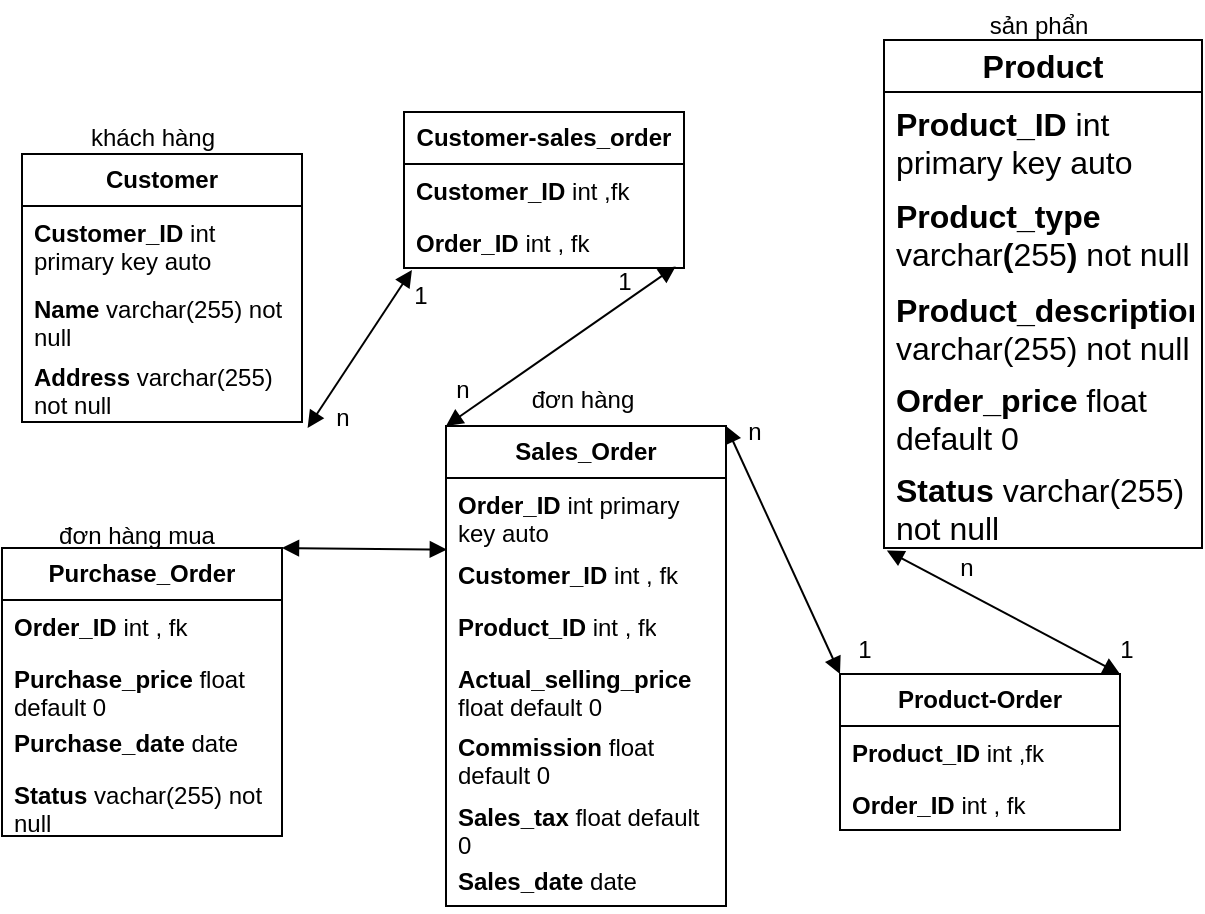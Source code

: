 <mxfile version="21.6.2" type="github">
  <diagram name="Trang-1" id="0ruJ7L7tMiI_ow8OvRCK">
    <mxGraphModel dx="1332" dy="661" grid="0" gridSize="10" guides="1" tooltips="1" connect="1" arrows="1" fold="1" page="0" pageScale="1" pageWidth="850" pageHeight="1100" math="0" shadow="0">
      <root>
        <mxCell id="0" />
        <mxCell id="1" parent="0" />
        <mxCell id="LV8KwwP7L7RR2j52ug8A-1" value="&lt;b&gt;Product&lt;/b&gt;" style="swimlane;fontStyle=0;childLayout=stackLayout;horizontal=1;startSize=26;fillColor=none;horizontalStack=0;resizeParent=1;resizeParentMax=0;resizeLast=0;collapsible=1;marginBottom=0;whiteSpace=wrap;html=1;fontSize=16;" parent="1" vertex="1">
          <mxGeometry x="289" y="174" width="159" height="254" as="geometry" />
        </mxCell>
        <mxCell id="LV8KwwP7L7RR2j52ug8A-2" value="&lt;b&gt;Product_ID&amp;nbsp;&lt;/b&gt;int primary key auto" style="text;strokeColor=none;fillColor=none;align=left;verticalAlign=top;spacingLeft=4;spacingRight=4;overflow=hidden;rotatable=0;points=[[0,0.5],[1,0.5]];portConstraint=eastwest;whiteSpace=wrap;html=1;fontSize=16;" parent="LV8KwwP7L7RR2j52ug8A-1" vertex="1">
          <mxGeometry y="26" width="159" height="46" as="geometry" />
        </mxCell>
        <mxCell id="LV8KwwP7L7RR2j52ug8A-3" value="&lt;b&gt;Product_type &lt;/b&gt;varchar&lt;b&gt;(&lt;/b&gt;255&lt;b&gt;) &lt;/b&gt;not null" style="text;strokeColor=none;fillColor=none;align=left;verticalAlign=top;spacingLeft=4;spacingRight=4;overflow=hidden;rotatable=0;points=[[0,0.5],[1,0.5]];portConstraint=eastwest;whiteSpace=wrap;html=1;fontSize=16;" parent="LV8KwwP7L7RR2j52ug8A-1" vertex="1">
          <mxGeometry y="72" width="159" height="47" as="geometry" />
        </mxCell>
        <mxCell id="LV8KwwP7L7RR2j52ug8A-4" value="&lt;b&gt;Product_description &lt;/b&gt;varchar(255) not null" style="text;strokeColor=none;fillColor=none;align=left;verticalAlign=top;spacingLeft=4;spacingRight=4;overflow=hidden;rotatable=0;points=[[0,0.5],[1,0.5]];portConstraint=eastwest;whiteSpace=wrap;html=1;fontSize=16;" parent="LV8KwwP7L7RR2j52ug8A-1" vertex="1">
          <mxGeometry y="119" width="159" height="45" as="geometry" />
        </mxCell>
        <mxCell id="LV8KwwP7L7RR2j52ug8A-9" value="&lt;b&gt;Order_price &lt;/b&gt;float default 0" style="text;strokeColor=none;fillColor=none;align=left;verticalAlign=top;spacingLeft=4;spacingRight=4;overflow=hidden;rotatable=0;points=[[0,0.5],[1,0.5]];portConstraint=eastwest;whiteSpace=wrap;html=1;fontSize=16;" parent="LV8KwwP7L7RR2j52ug8A-1" vertex="1">
          <mxGeometry y="164" width="159" height="45" as="geometry" />
        </mxCell>
        <mxCell id="LV8KwwP7L7RR2j52ug8A-10" value="&lt;b&gt;Status &lt;/b&gt;varchar(255) not null" style="text;strokeColor=none;fillColor=none;align=left;verticalAlign=top;spacingLeft=4;spacingRight=4;overflow=hidden;rotatable=0;points=[[0,0.5],[1,0.5]];portConstraint=eastwest;whiteSpace=wrap;html=1;fontSize=16;" parent="LV8KwwP7L7RR2j52ug8A-1" vertex="1">
          <mxGeometry y="209" width="159" height="45" as="geometry" />
        </mxCell>
        <mxCell id="LV8KwwP7L7RR2j52ug8A-11" value="&lt;b&gt;Customer&lt;/b&gt;" style="swimlane;fontStyle=0;childLayout=stackLayout;horizontal=1;startSize=26;fillColor=none;horizontalStack=0;resizeParent=1;resizeParentMax=0;resizeLast=0;collapsible=1;marginBottom=0;whiteSpace=wrap;html=1;" parent="1" vertex="1">
          <mxGeometry x="-142" y="231" width="140" height="134" as="geometry" />
        </mxCell>
        <mxCell id="LV8KwwP7L7RR2j52ug8A-12" value="&lt;b&gt;Customer_ID&amp;nbsp;&lt;/b&gt;int primary key auto&lt;br&gt;&lt;b&gt;&amp;nbsp;&lt;/b&gt;" style="text;strokeColor=none;fillColor=none;align=left;verticalAlign=top;spacingLeft=4;spacingRight=4;overflow=hidden;rotatable=0;points=[[0,0.5],[1,0.5]];portConstraint=eastwest;whiteSpace=wrap;html=1;" parent="LV8KwwP7L7RR2j52ug8A-11" vertex="1">
          <mxGeometry y="26" width="140" height="38" as="geometry" />
        </mxCell>
        <mxCell id="LV8KwwP7L7RR2j52ug8A-13" value="&lt;b&gt;Name &lt;/b&gt;varchar(255) not null" style="text;strokeColor=none;fillColor=none;align=left;verticalAlign=top;spacingLeft=4;spacingRight=4;overflow=hidden;rotatable=0;points=[[0,0.5],[1,0.5]];portConstraint=eastwest;whiteSpace=wrap;html=1;" parent="LV8KwwP7L7RR2j52ug8A-11" vertex="1">
          <mxGeometry y="64" width="140" height="34" as="geometry" />
        </mxCell>
        <mxCell id="LV8KwwP7L7RR2j52ug8A-14" value="&lt;b&gt;Address &lt;/b&gt;varchar(255) not null" style="text;strokeColor=none;fillColor=none;align=left;verticalAlign=top;spacingLeft=4;spacingRight=4;overflow=hidden;rotatable=0;points=[[0,0.5],[1,0.5]];portConstraint=eastwest;whiteSpace=wrap;html=1;" parent="LV8KwwP7L7RR2j52ug8A-11" vertex="1">
          <mxGeometry y="98" width="140" height="36" as="geometry" />
        </mxCell>
        <mxCell id="LV8KwwP7L7RR2j52ug8A-15" value="&lt;b&gt;Sales_Order&lt;/b&gt;" style="swimlane;fontStyle=0;childLayout=stackLayout;horizontal=1;startSize=26;fillColor=none;horizontalStack=0;resizeParent=1;resizeParentMax=0;resizeLast=0;collapsible=1;marginBottom=0;whiteSpace=wrap;html=1;" parent="1" vertex="1">
          <mxGeometry x="70" y="367" width="140" height="240" as="geometry" />
        </mxCell>
        <mxCell id="LV8KwwP7L7RR2j52ug8A-16" value="&lt;b&gt;Order_ID&amp;nbsp;&lt;/b&gt;int primary key auto" style="text;strokeColor=none;fillColor=none;align=left;verticalAlign=top;spacingLeft=4;spacingRight=4;overflow=hidden;rotatable=0;points=[[0,0.5],[1,0.5]];portConstraint=eastwest;whiteSpace=wrap;html=1;" parent="LV8KwwP7L7RR2j52ug8A-15" vertex="1">
          <mxGeometry y="26" width="140" height="35" as="geometry" />
        </mxCell>
        <mxCell id="LV8KwwP7L7RR2j52ug8A-17" value="&lt;b&gt;Customer_ID &lt;/b&gt;int , fk" style="text;strokeColor=none;fillColor=none;align=left;verticalAlign=top;spacingLeft=4;spacingRight=4;overflow=hidden;rotatable=0;points=[[0,0.5],[1,0.5]];portConstraint=eastwest;whiteSpace=wrap;html=1;" parent="LV8KwwP7L7RR2j52ug8A-15" vertex="1">
          <mxGeometry y="61" width="140" height="26" as="geometry" />
        </mxCell>
        <mxCell id="LV8KwwP7L7RR2j52ug8A-18" value="&lt;b&gt;Product_ID &lt;/b&gt;int , fk" style="text;strokeColor=none;fillColor=none;align=left;verticalAlign=top;spacingLeft=4;spacingRight=4;overflow=hidden;rotatable=0;points=[[0,0.5],[1,0.5]];portConstraint=eastwest;whiteSpace=wrap;html=1;" parent="LV8KwwP7L7RR2j52ug8A-15" vertex="1">
          <mxGeometry y="87" width="140" height="26" as="geometry" />
        </mxCell>
        <mxCell id="LV8KwwP7L7RR2j52ug8A-19" value="&lt;b&gt;Actual_selling_price &lt;/b&gt;float default 0" style="text;strokeColor=none;fillColor=none;align=left;verticalAlign=top;spacingLeft=4;spacingRight=4;overflow=hidden;rotatable=0;points=[[0,0.5],[1,0.5]];portConstraint=eastwest;whiteSpace=wrap;html=1;" parent="LV8KwwP7L7RR2j52ug8A-15" vertex="1">
          <mxGeometry y="113" width="140" height="34" as="geometry" />
        </mxCell>
        <mxCell id="LV8KwwP7L7RR2j52ug8A-20" value="&lt;b&gt;Commission &lt;/b&gt;float default 0" style="text;strokeColor=none;fillColor=none;align=left;verticalAlign=top;spacingLeft=4;spacingRight=4;overflow=hidden;rotatable=0;points=[[0,0.5],[1,0.5]];portConstraint=eastwest;whiteSpace=wrap;html=1;" parent="LV8KwwP7L7RR2j52ug8A-15" vertex="1">
          <mxGeometry y="147" width="140" height="35" as="geometry" />
        </mxCell>
        <mxCell id="LV8KwwP7L7RR2j52ug8A-21" value="&lt;b&gt;Sales_tax &lt;/b&gt;float default 0" style="text;strokeColor=none;fillColor=none;align=left;verticalAlign=top;spacingLeft=4;spacingRight=4;overflow=hidden;rotatable=0;points=[[0,0.5],[1,0.5]];portConstraint=eastwest;whiteSpace=wrap;html=1;" parent="LV8KwwP7L7RR2j52ug8A-15" vertex="1">
          <mxGeometry y="182" width="140" height="32" as="geometry" />
        </mxCell>
        <mxCell id="LV8KwwP7L7RR2j52ug8A-22" value="&lt;b&gt;Sales_date &lt;/b&gt;date" style="text;strokeColor=none;fillColor=none;align=left;verticalAlign=top;spacingLeft=4;spacingRight=4;overflow=hidden;rotatable=0;points=[[0,0.5],[1,0.5]];portConstraint=eastwest;whiteSpace=wrap;html=1;" parent="LV8KwwP7L7RR2j52ug8A-15" vertex="1">
          <mxGeometry y="214" width="140" height="26" as="geometry" />
        </mxCell>
        <mxCell id="LV8KwwP7L7RR2j52ug8A-23" value="sản phẩn" style="text;html=1;align=center;verticalAlign=middle;resizable=0;points=[];autosize=1;strokeColor=none;fillColor=none;" parent="1" vertex="1">
          <mxGeometry x="332" y="154" width="67" height="26" as="geometry" />
        </mxCell>
        <mxCell id="LV8KwwP7L7RR2j52ug8A-24" value="khách hàng" style="text;html=1;align=center;verticalAlign=middle;resizable=0;points=[];autosize=1;strokeColor=none;fillColor=none;" parent="1" vertex="1">
          <mxGeometry x="-117" y="210" width="80" height="26" as="geometry" />
        </mxCell>
        <mxCell id="LV8KwwP7L7RR2j52ug8A-26" value="" style="endArrow=block;startArrow=block;endFill=1;startFill=1;html=1;rounded=0;entryX=0.009;entryY=1.027;entryDx=0;entryDy=0;entryPerimeter=0;exitX=1;exitY=0;exitDx=0;exitDy=0;" parent="1" source="LV8KwwP7L7RR2j52ug8A-49" target="LV8KwwP7L7RR2j52ug8A-10" edge="1">
          <mxGeometry width="160" relative="1" as="geometry">
            <mxPoint x="71" y="370" as="sourcePoint" />
            <mxPoint x="231" y="370" as="targetPoint" />
          </mxGeometry>
        </mxCell>
        <mxCell id="LV8KwwP7L7RR2j52ug8A-27" value="" style="endArrow=block;startArrow=block;endFill=1;startFill=1;html=1;rounded=0;exitX=0.956;exitY=1.123;exitDx=0;exitDy=0;exitPerimeter=0;entryX=0;entryY=0;entryDx=0;entryDy=0;" parent="1" target="LV8KwwP7L7RR2j52ug8A-15" edge="1">
          <mxGeometry width="160" relative="1" as="geometry">
            <mxPoint x="184.84" y="287.198" as="sourcePoint" />
            <mxPoint x="231" y="370" as="targetPoint" />
          </mxGeometry>
        </mxCell>
        <mxCell id="LV8KwwP7L7RR2j52ug8A-28" value="&lt;b&gt;Purchase_Order&lt;/b&gt;" style="swimlane;fontStyle=0;childLayout=stackLayout;horizontal=1;startSize=26;fillColor=none;horizontalStack=0;resizeParent=1;resizeParentMax=0;resizeLast=0;collapsible=1;marginBottom=0;whiteSpace=wrap;html=1;" parent="1" vertex="1">
          <mxGeometry x="-152" y="428" width="140" height="144" as="geometry" />
        </mxCell>
        <mxCell id="LV8KwwP7L7RR2j52ug8A-29" value="&lt;b&gt;Order_ID &lt;/b&gt;int , fk" style="text;strokeColor=none;fillColor=none;align=left;verticalAlign=top;spacingLeft=4;spacingRight=4;overflow=hidden;rotatable=0;points=[[0,0.5],[1,0.5]];portConstraint=eastwest;whiteSpace=wrap;html=1;" parent="LV8KwwP7L7RR2j52ug8A-28" vertex="1">
          <mxGeometry y="26" width="140" height="26" as="geometry" />
        </mxCell>
        <mxCell id="LV8KwwP7L7RR2j52ug8A-30" value="&lt;b&gt;Purchase_price &lt;/b&gt;float default 0" style="text;strokeColor=none;fillColor=none;align=left;verticalAlign=top;spacingLeft=4;spacingRight=4;overflow=hidden;rotatable=0;points=[[0,0.5],[1,0.5]];portConstraint=eastwest;whiteSpace=wrap;html=1;" parent="LV8KwwP7L7RR2j52ug8A-28" vertex="1">
          <mxGeometry y="52" width="140" height="32" as="geometry" />
        </mxCell>
        <mxCell id="LV8KwwP7L7RR2j52ug8A-31" value="&lt;b&gt;Purchase_date &lt;/b&gt;date" style="text;strokeColor=none;fillColor=none;align=left;verticalAlign=top;spacingLeft=4;spacingRight=4;overflow=hidden;rotatable=0;points=[[0,0.5],[1,0.5]];portConstraint=eastwest;whiteSpace=wrap;html=1;" parent="LV8KwwP7L7RR2j52ug8A-28" vertex="1">
          <mxGeometry y="84" width="140" height="26" as="geometry" />
        </mxCell>
        <mxCell id="LV8KwwP7L7RR2j52ug8A-32" value="&lt;b&gt;Status &lt;/b&gt;vachar(255) not null" style="text;strokeColor=none;fillColor=none;align=left;verticalAlign=top;spacingLeft=4;spacingRight=4;overflow=hidden;rotatable=0;points=[[0,0.5],[1,0.5]];portConstraint=eastwest;whiteSpace=wrap;html=1;" parent="LV8KwwP7L7RR2j52ug8A-28" vertex="1">
          <mxGeometry y="110" width="140" height="34" as="geometry" />
        </mxCell>
        <mxCell id="LV8KwwP7L7RR2j52ug8A-33" value="" style="endArrow=block;startArrow=block;endFill=1;startFill=1;html=1;rounded=0;exitX=1;exitY=0;exitDx=0;exitDy=0;entryX=0.003;entryY=0.031;entryDx=0;entryDy=0;entryPerimeter=0;" parent="1" source="LV8KwwP7L7RR2j52ug8A-28" target="LV8KwwP7L7RR2j52ug8A-17" edge="1">
          <mxGeometry width="160" relative="1" as="geometry">
            <mxPoint x="19" y="473" as="sourcePoint" />
            <mxPoint x="179" y="473" as="targetPoint" />
          </mxGeometry>
        </mxCell>
        <mxCell id="LV8KwwP7L7RR2j52ug8A-34" value="đơn hàng" style="text;html=1;align=center;verticalAlign=middle;resizable=0;points=[];autosize=1;strokeColor=none;fillColor=none;" parent="1" vertex="1">
          <mxGeometry x="103" y="341" width="69" height="26" as="geometry" />
        </mxCell>
        <mxCell id="LV8KwwP7L7RR2j52ug8A-35" value="đơn hàng mua" style="text;html=1;align=center;verticalAlign=middle;resizable=0;points=[];autosize=1;strokeColor=none;fillColor=none;" parent="1" vertex="1">
          <mxGeometry x="-133" y="409" width="96" height="26" as="geometry" />
        </mxCell>
        <mxCell id="LV8KwwP7L7RR2j52ug8A-40" value="&lt;b&gt;Customer-sales_order&lt;/b&gt;" style="swimlane;fontStyle=0;childLayout=stackLayout;horizontal=1;startSize=26;fillColor=none;horizontalStack=0;resizeParent=1;resizeParentMax=0;resizeLast=0;collapsible=1;marginBottom=0;whiteSpace=wrap;html=1;" parent="1" vertex="1">
          <mxGeometry x="49" y="210" width="140" height="78" as="geometry" />
        </mxCell>
        <mxCell id="LV8KwwP7L7RR2j52ug8A-41" value="&lt;b&gt;Customer_ID &lt;/b&gt;int ,fk" style="text;strokeColor=none;fillColor=none;align=left;verticalAlign=top;spacingLeft=4;spacingRight=4;overflow=hidden;rotatable=0;points=[[0,0.5],[1,0.5]];portConstraint=eastwest;whiteSpace=wrap;html=1;" parent="LV8KwwP7L7RR2j52ug8A-40" vertex="1">
          <mxGeometry y="26" width="140" height="26" as="geometry" />
        </mxCell>
        <mxCell id="LV8KwwP7L7RR2j52ug8A-42" value="&lt;b&gt;Order_ID &lt;/b&gt;int , fk" style="text;strokeColor=none;fillColor=none;align=left;verticalAlign=top;spacingLeft=4;spacingRight=4;overflow=hidden;rotatable=0;points=[[0,0.5],[1,0.5]];portConstraint=eastwest;whiteSpace=wrap;html=1;" parent="LV8KwwP7L7RR2j52ug8A-40" vertex="1">
          <mxGeometry y="52" width="140" height="26" as="geometry" />
        </mxCell>
        <mxCell id="LV8KwwP7L7RR2j52ug8A-44" value="" style="endArrow=block;startArrow=block;endFill=1;startFill=1;html=1;rounded=0;exitX=1.02;exitY=1.083;exitDx=0;exitDy=0;exitPerimeter=0;entryX=0.014;entryY=1.192;entryDx=0;entryDy=0;entryPerimeter=0;" parent="1" source="LV8KwwP7L7RR2j52ug8A-14" edge="1">
          <mxGeometry width="160" relative="1" as="geometry">
            <mxPoint x="19" y="473" as="sourcePoint" />
            <mxPoint x="52.96" y="288.992" as="targetPoint" />
          </mxGeometry>
        </mxCell>
        <mxCell id="LV8KwwP7L7RR2j52ug8A-45" value="n" style="text;html=1;align=center;verticalAlign=middle;resizable=0;points=[];autosize=1;strokeColor=none;fillColor=none;" parent="1" vertex="1">
          <mxGeometry x="65" y="336" width="25" height="26" as="geometry" />
        </mxCell>
        <mxCell id="LV8KwwP7L7RR2j52ug8A-46" value="1" style="text;html=1;align=center;verticalAlign=middle;resizable=0;points=[];autosize=1;strokeColor=none;fillColor=none;" parent="1" vertex="1">
          <mxGeometry x="146" y="282" width="25" height="26" as="geometry" />
        </mxCell>
        <mxCell id="LV8KwwP7L7RR2j52ug8A-47" value="n" style="text;html=1;align=center;verticalAlign=middle;resizable=0;points=[];autosize=1;strokeColor=none;fillColor=none;" parent="1" vertex="1">
          <mxGeometry x="5" y="350" width="25" height="26" as="geometry" />
        </mxCell>
        <mxCell id="LV8KwwP7L7RR2j52ug8A-48" value="1" style="text;html=1;align=center;verticalAlign=middle;resizable=0;points=[];autosize=1;strokeColor=none;fillColor=none;" parent="1" vertex="1">
          <mxGeometry x="44" y="289" width="25" height="26" as="geometry" />
        </mxCell>
        <mxCell id="LV8KwwP7L7RR2j52ug8A-49" value="&lt;b&gt;Product-Order&lt;/b&gt;" style="swimlane;fontStyle=0;childLayout=stackLayout;horizontal=1;startSize=26;fillColor=none;horizontalStack=0;resizeParent=1;resizeParentMax=0;resizeLast=0;collapsible=1;marginBottom=0;whiteSpace=wrap;html=1;" parent="1" vertex="1">
          <mxGeometry x="267" y="491" width="140" height="78" as="geometry" />
        </mxCell>
        <mxCell id="LV8KwwP7L7RR2j52ug8A-50" value="&lt;b&gt;Product_ID &lt;/b&gt;int ,fk" style="text;strokeColor=none;fillColor=none;align=left;verticalAlign=top;spacingLeft=4;spacingRight=4;overflow=hidden;rotatable=0;points=[[0,0.5],[1,0.5]];portConstraint=eastwest;whiteSpace=wrap;html=1;" parent="LV8KwwP7L7RR2j52ug8A-49" vertex="1">
          <mxGeometry y="26" width="140" height="26" as="geometry" />
        </mxCell>
        <mxCell id="LV8KwwP7L7RR2j52ug8A-51" value="&lt;b&gt;Order_ID &lt;/b&gt;int , fk" style="text;strokeColor=none;fillColor=none;align=left;verticalAlign=top;spacingLeft=4;spacingRight=4;overflow=hidden;rotatable=0;points=[[0,0.5],[1,0.5]];portConstraint=eastwest;whiteSpace=wrap;html=1;" parent="LV8KwwP7L7RR2j52ug8A-49" vertex="1">
          <mxGeometry y="52" width="140" height="26" as="geometry" />
        </mxCell>
        <mxCell id="LV8KwwP7L7RR2j52ug8A-53" value="" style="endArrow=block;startArrow=block;endFill=1;startFill=1;html=1;rounded=0;entryX=0;entryY=0;entryDx=0;entryDy=0;exitX=1;exitY=0;exitDx=0;exitDy=0;" parent="1" source="LV8KwwP7L7RR2j52ug8A-15" target="LV8KwwP7L7RR2j52ug8A-49" edge="1">
          <mxGeometry width="160" relative="1" as="geometry">
            <mxPoint x="19" y="473" as="sourcePoint" />
            <mxPoint x="179" y="473" as="targetPoint" />
          </mxGeometry>
        </mxCell>
        <mxCell id="LV8KwwP7L7RR2j52ug8A-54" value="n" style="text;html=1;align=center;verticalAlign=middle;resizable=0;points=[];autosize=1;strokeColor=none;fillColor=none;" parent="1" vertex="1">
          <mxGeometry x="317" y="425" width="25" height="26" as="geometry" />
        </mxCell>
        <mxCell id="LV8KwwP7L7RR2j52ug8A-55" value="1" style="text;html=1;align=center;verticalAlign=middle;resizable=0;points=[];autosize=1;strokeColor=none;fillColor=none;" parent="1" vertex="1">
          <mxGeometry x="397" y="466" width="25" height="26" as="geometry" />
        </mxCell>
        <mxCell id="LV8KwwP7L7RR2j52ug8A-56" value="n" style="text;html=1;align=center;verticalAlign=middle;resizable=0;points=[];autosize=1;strokeColor=none;fillColor=none;" parent="1" vertex="1">
          <mxGeometry x="211" y="357" width="25" height="26" as="geometry" />
        </mxCell>
        <mxCell id="LV8KwwP7L7RR2j52ug8A-57" value="1" style="text;html=1;align=center;verticalAlign=middle;resizable=0;points=[];autosize=1;strokeColor=none;fillColor=none;" parent="1" vertex="1">
          <mxGeometry x="266" y="466" width="25" height="26" as="geometry" />
        </mxCell>
      </root>
    </mxGraphModel>
  </diagram>
</mxfile>

